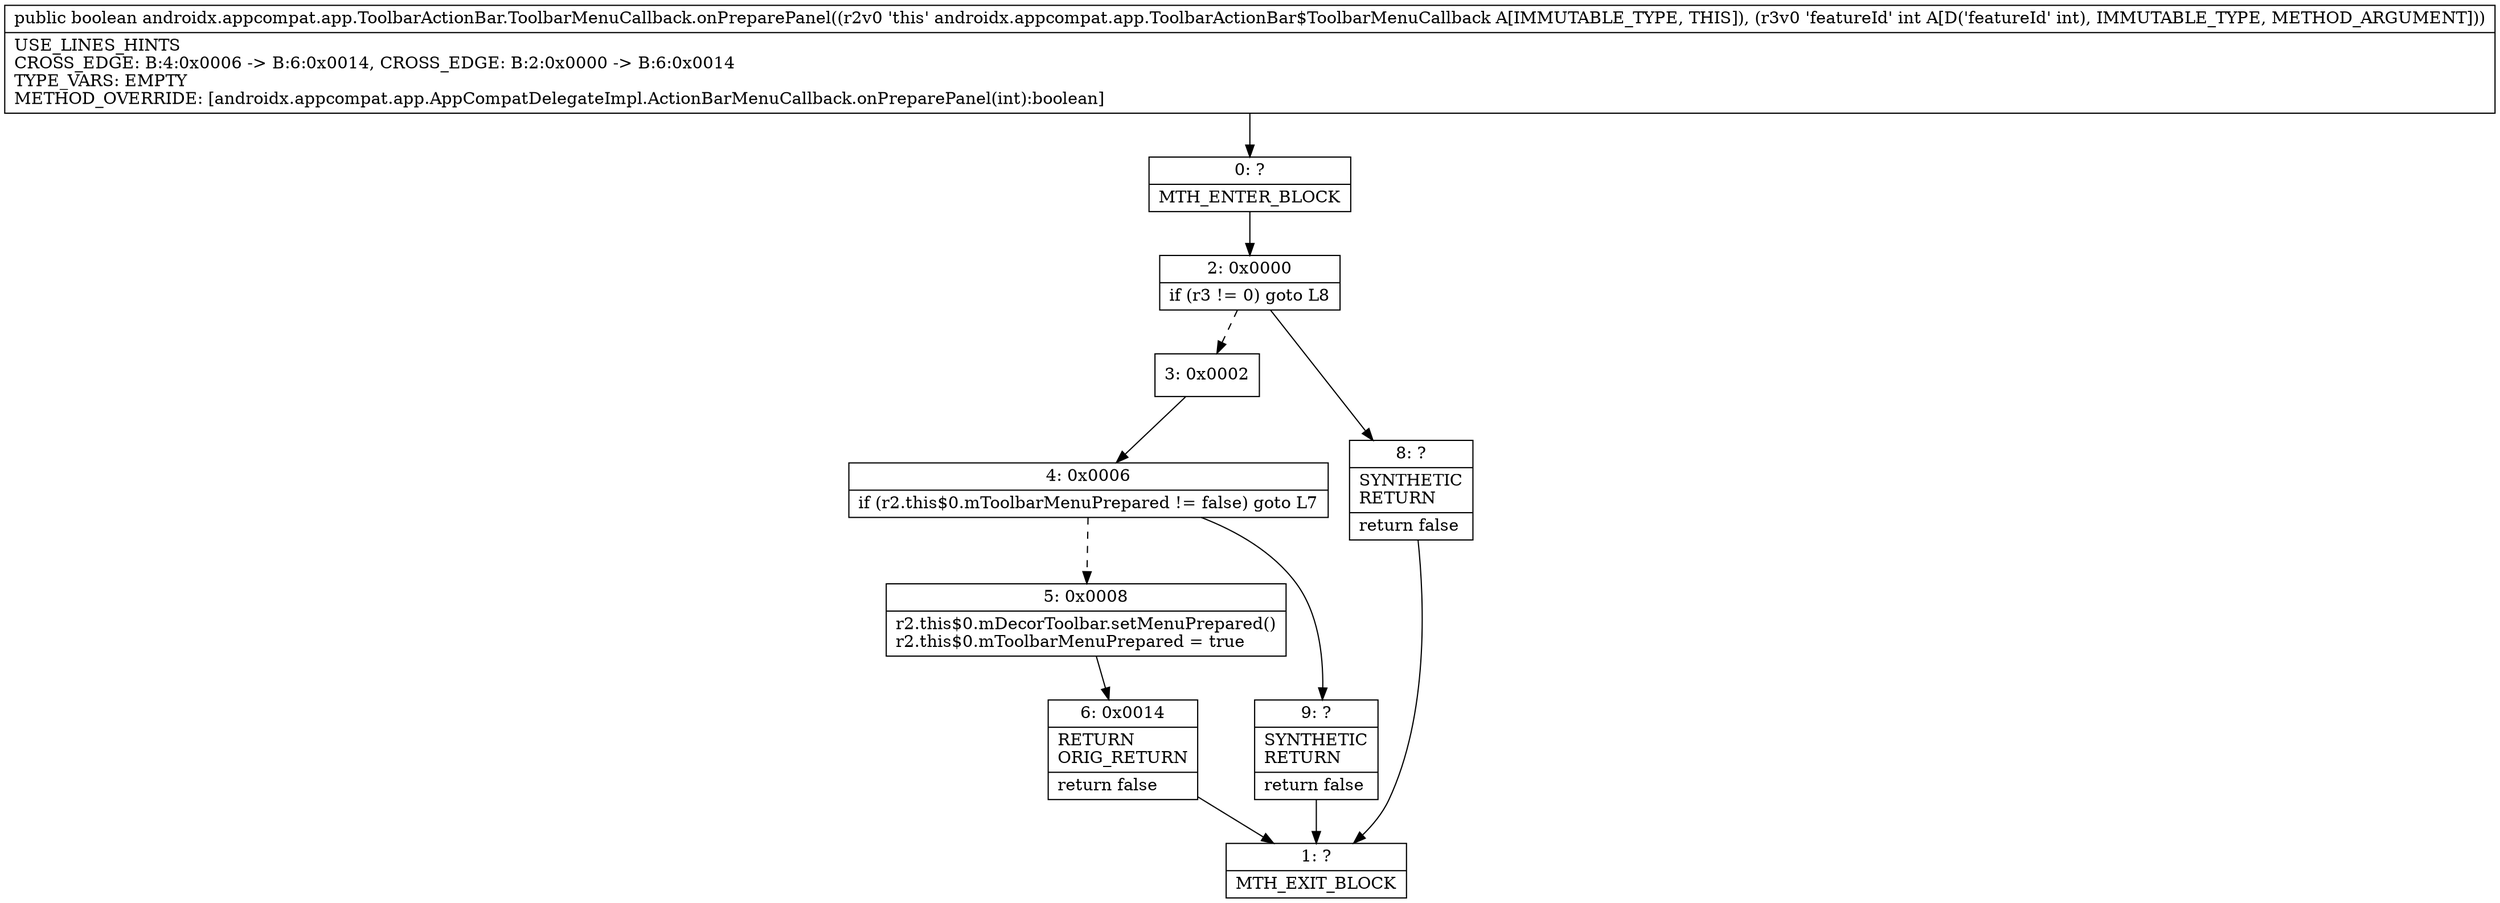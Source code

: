 digraph "CFG forandroidx.appcompat.app.ToolbarActionBar.ToolbarMenuCallback.onPreparePanel(I)Z" {
Node_0 [shape=record,label="{0\:\ ?|MTH_ENTER_BLOCK\l}"];
Node_2 [shape=record,label="{2\:\ 0x0000|if (r3 != 0) goto L8\l}"];
Node_3 [shape=record,label="{3\:\ 0x0002}"];
Node_4 [shape=record,label="{4\:\ 0x0006|if (r2.this$0.mToolbarMenuPrepared != false) goto L7\l}"];
Node_5 [shape=record,label="{5\:\ 0x0008|r2.this$0.mDecorToolbar.setMenuPrepared()\lr2.this$0.mToolbarMenuPrepared = true\l}"];
Node_6 [shape=record,label="{6\:\ 0x0014|RETURN\lORIG_RETURN\l|return false\l}"];
Node_1 [shape=record,label="{1\:\ ?|MTH_EXIT_BLOCK\l}"];
Node_9 [shape=record,label="{9\:\ ?|SYNTHETIC\lRETURN\l|return false\l}"];
Node_8 [shape=record,label="{8\:\ ?|SYNTHETIC\lRETURN\l|return false\l}"];
MethodNode[shape=record,label="{public boolean androidx.appcompat.app.ToolbarActionBar.ToolbarMenuCallback.onPreparePanel((r2v0 'this' androidx.appcompat.app.ToolbarActionBar$ToolbarMenuCallback A[IMMUTABLE_TYPE, THIS]), (r3v0 'featureId' int A[D('featureId' int), IMMUTABLE_TYPE, METHOD_ARGUMENT]))  | USE_LINES_HINTS\lCROSS_EDGE: B:4:0x0006 \-\> B:6:0x0014, CROSS_EDGE: B:2:0x0000 \-\> B:6:0x0014\lTYPE_VARS: EMPTY\lMETHOD_OVERRIDE: [androidx.appcompat.app.AppCompatDelegateImpl.ActionBarMenuCallback.onPreparePanel(int):boolean]\l}"];
MethodNode -> Node_0;Node_0 -> Node_2;
Node_2 -> Node_3[style=dashed];
Node_2 -> Node_8;
Node_3 -> Node_4;
Node_4 -> Node_5[style=dashed];
Node_4 -> Node_9;
Node_5 -> Node_6;
Node_6 -> Node_1;
Node_9 -> Node_1;
Node_8 -> Node_1;
}

